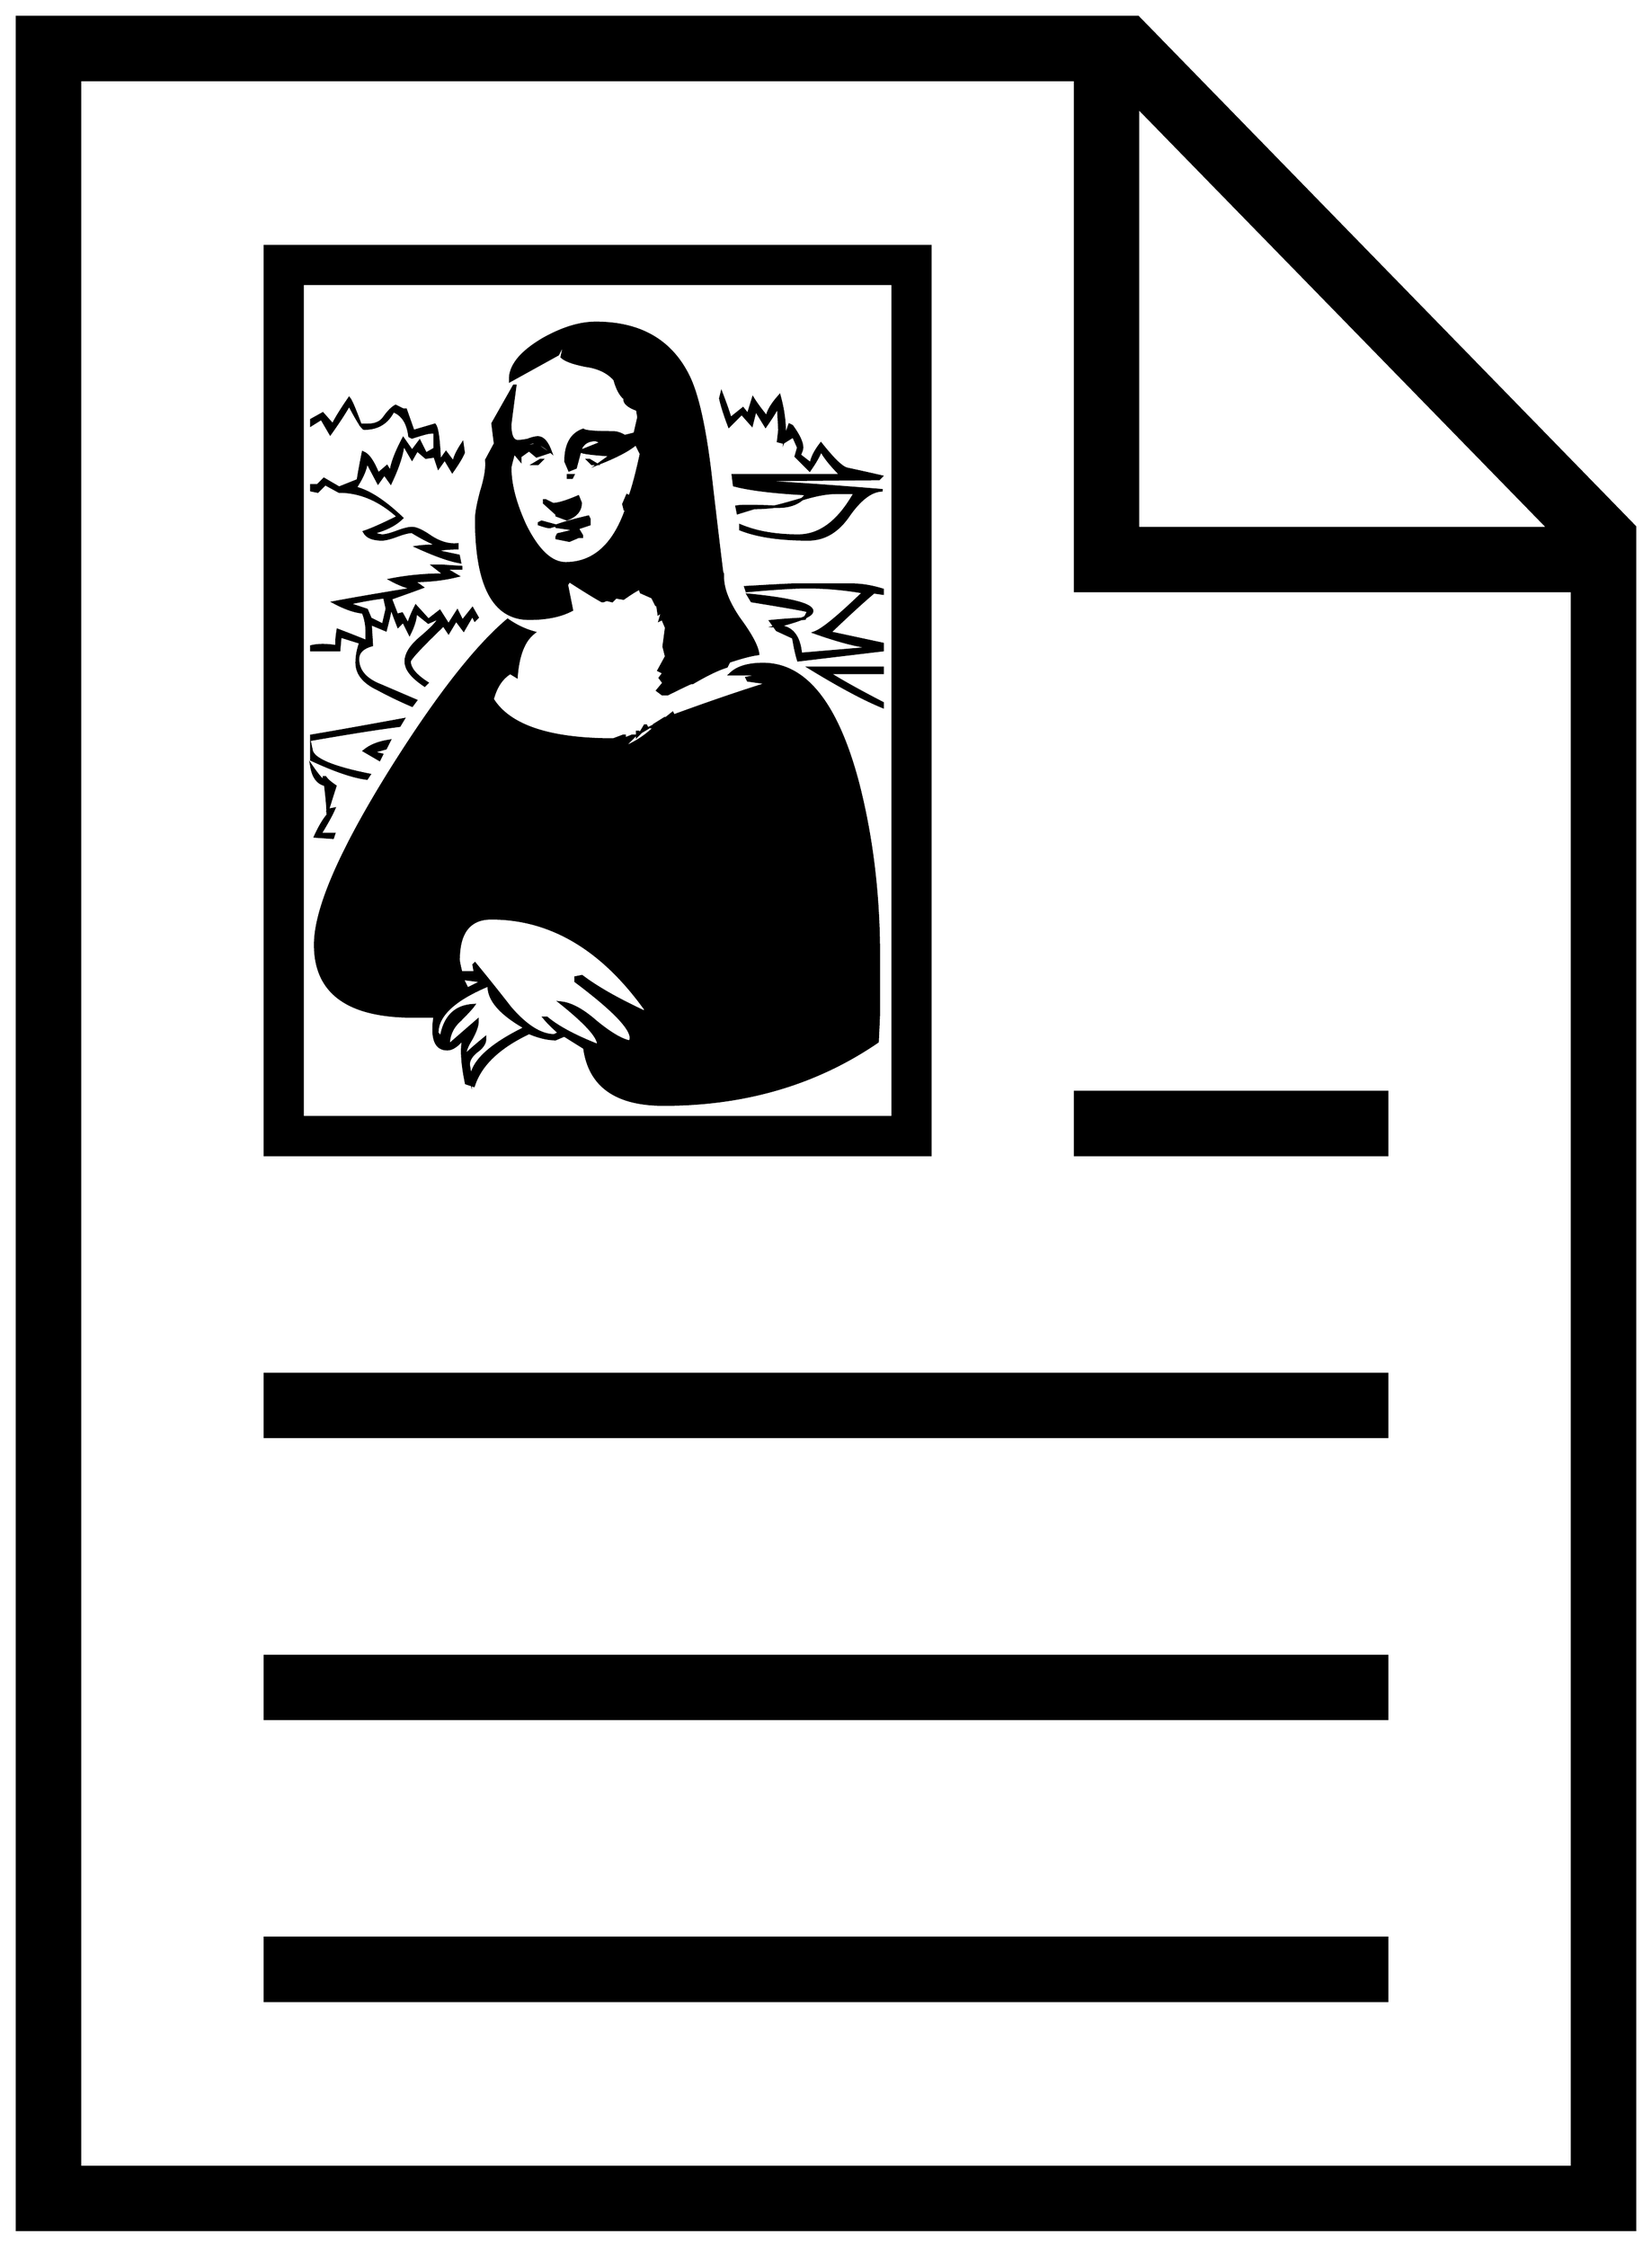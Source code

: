 


\begin{tikzpicture}[y=0.80pt, x=0.80pt, yscale=-1.0, xscale=1.0, inner sep=0pt, outer sep=0pt]
\begin{scope}[shift={(100.0,1779.0)},nonzero rule]
  \path[draw=.,fill=.,line width=1.600pt] (1458.0,224.0) --
    (172.0,224.0) -- (172.0,-1534.0) -- (1063.0,-1534.0) --
    (1458.0,-1129.0) -- (1458.0,224.0) -- cycle(1389.0,-1128.0)
    -- (1063.0,-1462.0) -- (1063.0,-1128.0) -- (1389.0,-1128.0)
    -- cycle(1408.0,174.0) -- (1408.0,-1078.0) --
    (1013.0,-1078.0) -- (1013.0,-1484.0) -- (222.0,-1484.0) --
    (222.0,174.0) -- (1408.0,174.0) -- cycle(1261.0,-630.0) --
    (1013.0,-630.0) -- (1013.0,-680.0) -- (1261.0,-680.0) --
    (1261.0,-630.0) -- cycle(898.0,-630.0) -- (369.0,-630.0) --
    (369.0,-1352.0) -- (898.0,-1352.0) -- (898.0,-630.0) --
    cycle(1261.0,-406.0) -- (369.0,-406.0) -- (369.0,-456.0) --
    (1261.0,-456.0) -- (1261.0,-406.0) -- cycle(1261.0,-182.0)
    -- (369.0,-182.0) -- (369.0,-232.0) -- (1261.0,-232.0) --
    (1261.0,-182.0) -- cycle(1261.0,42.0) -- (369.0,42.0) --
    (369.0,-8.0) -- (1261.0,-8.0) -- (1261.0,42.0) --
    cycle(868.0,-660.0) -- (868.0,-1322.0) -- (399.0,-1322.0) --
    (399.0,-660.0) -- (868.0,-660.0) -- cycle(860.0,-1158.0) ..
    controls (851.333,-1158.0) and (842.333,-1151.333) ..
    (833.0,-1138.0) .. controls (824.333,-1125.333) and
    (813.667,-1119.0) .. (801.0,-1119.0) .. controls
    (778.333,-1119.0) and (760.333,-1121.667) .. (747.0,-1127.0) --
    (747.0,-1130.0) .. controls (759.667,-1124.667) and
    (775.0,-1122.0) .. (793.0,-1122.0) .. controls
    (810.333,-1122.0) and (825.333,-1133.333) .. (838.0,-1156.0) --
    (823.0,-1156.0) .. controls (815.667,-1156.0) and
    (806.667,-1154.333) .. (796.0,-1151.0) .. controls
    (791.333,-1147.0) and (785.0,-1145.0) .. (777.0,-1145.0) --
    (774.0,-1145.0) .. controls (768.667,-1144.333) and
    (763.333,-1144.0) .. (758.0,-1144.0) -- (745.0,-1140.0) --
    (744.0,-1145.0) .. controls (746.667,-1145.667) and
    (756.667,-1145.667) .. (774.0,-1145.0) .. controls
    (777.333,-1145.667) and (784.667,-1147.667) .. (796.0,-1151.0) ..
    controls (796.667,-1151.667) and (798.0,-1153.0) ..
    (800.0,-1155.0) .. controls (774.0,-1156.333) and
    (754.667,-1158.667) .. (742.0,-1162.0) -- (741.0,-1170.0) --
    (827.0,-1170.0) .. controls (819.0,-1178.0) and
    (813.667,-1184.667) .. (811.0,-1190.0) .. controls
    (809.667,-1186.0) and (806.667,-1180.667) .. (802.0,-1174.0) --
    (791.0,-1185.0) -- (793.0,-1192.0) -- (789.0,-1201.0) --
    (781.0,-1196.0) -- (777.0,-1197.0) .. controls
    (777.667,-1203.0) and (778.0,-1206.0) .. (778.0,-1206.0) ..
    controls (778.0,-1206.0) and (777.667,-1212.333) ..
    (777.0,-1225.0) .. controls (775.0,-1221.0) and
    (771.667,-1215.667) .. (767.0,-1209.0) -- (759.0,-1222.0) --
    (756.0,-1210.0) -- (748.0,-1219.0) -- (738.0,-1209.0) ..
    controls (734.667,-1217.667) and (732.333,-1225.0) ..
    (731.0,-1231.0) -- (732.0,-1235.0) .. controls
    (735.333,-1226.333) and (737.667,-1219.667) .. (739.0,-1215.0) --
    (749.0,-1223.0) -- (753.0,-1218.0) -- (757.0,-1231.0) ..
    controls (759.0,-1227.667) and (762.667,-1222.667) ..
    (768.0,-1216.0) .. controls (768.667,-1220.667) and
    (772.0,-1226.333) .. (778.0,-1233.0) .. controls
    (781.333,-1221.0) and (782.667,-1209.667) .. (782.0,-1199.0) --
    (786.0,-1210.0) -- (788.0,-1209.0) .. controls
    (793.333,-1201.667) and (796.0,-1196.0) .. (796.0,-1192.0) ..
    controls (796.0,-1190.667) and (795.333,-1188.667) ..
    (794.0,-1186.0) -- (803.0,-1179.0) .. controls
    (803.667,-1183.667) and (806.333,-1189.0) .. (811.0,-1195.0) ..
    controls (821.0,-1182.333) and (828.0,-1175.667) ..
    (832.0,-1175.0) .. controls (841.333,-1173.0) and
    (850.333,-1171.0) .. (859.0,-1169.0) -- (857.0,-1167.0) --
    (744.0,-1166.0) .. controls (781.333,-1164.0) and
    (820.0,-1161.333) .. (860.0,-1158.0) -- cycle(860.0,-1031.0)
    -- (793.0,-1023.0) .. controls (791.667,-1027.0) and
    (790.333,-1033.0) .. (789.0,-1041.0) -- (776.0,-1047.0) --
    (771.0,-1054.0) .. controls (777.0,-1054.667) and
    (786.0,-1055.333) .. (798.0,-1056.0) -- (801.0,-1062.0) ..
    controls (799.667,-1062.667) and (784.667,-1065.333) ..
    (756.0,-1070.0) -- (753.0,-1075.0) .. controls
    (787.0,-1071.667) and (804.0,-1067.333) .. (804.0,-1062.0) ..
    controls (804.0,-1058.667) and (794.667,-1054.667) ..
    (776.0,-1050.0) .. controls (787.333,-1050.0) and
    (793.667,-1042.667) .. (795.0,-1028.0) -- (854.0,-1033.0) ..
    controls (842.667,-1033.667) and (826.667,-1037.667) ..
    (806.0,-1045.0) .. controls (812.0,-1047.0) and
    (825.0,-1057.667) .. (845.0,-1077.0) .. controls
    (829.667,-1079.667) and (814.667,-1081.0) .. (800.0,-1081.0) ..
    controls (790.0,-1081.0) and (774.0,-1080.0) ..
    (752.0,-1078.0) -- (751.0,-1081.0) .. controls
    (773.667,-1082.333) and (786.333,-1083.0) .. (789.0,-1083.0) --
    (836.0,-1083.0) .. controls (843.333,-1083.0) and
    (851.333,-1081.667) .. (860.0,-1079.0) -- (860.0,-1076.0) --
    (853.0,-1077.0) .. controls (845.0,-1070.333) and
    (833.333,-1059.667) .. (818.0,-1045.0) -- (860.0,-1036.0) --
    (860.0,-1031.0) -- cycle(860.0,-986.0) .. controls
    (845.333,-992.0) and (826.0,-1002.333) .. (802.0,-1017.0) --
    (860.0,-1017.0) -- (860.0,-1013.0) -- (817.0,-1013.0) ..
    controls (826.333,-1007.0) and (840.667,-999.0) ..
    (860.0,-989.0) -- (860.0,-986.0) -- cycle(632.0,-1179.0) --
    (629.0,-1179.0) -- (626.0,-1182.0) -- (627.0,-1182.0) --
    (632.0,-1179.0) -- cycle(761.0,-1028.0) .. controls
    (755.667,-1027.333) and (748.0,-1025.333) .. (738.0,-1022.0) --
    (736.0,-1018.0) .. controls (729.333,-1016.0) and
    (720.333,-1011.667) .. (709.0,-1005.0) -- (708.0,-1005.0) ..
    controls (707.333,-1005.0) and (701.0,-1002.0) ..
    (689.0,-996.0) -- (685.0,-996.0) -- (681.0,-999.0) --
    (686.0,-1005.0) -- (683.0,-1009.0) -- (686.0,-1013.0) --
    (682.0,-1015.0) -- (688.0,-1026.0) -- (686.0,-1034.0) --
    (688.0,-1049.0) -- (685.0,-1056.0) -- (683.0,-1055.0) --
    (685.0,-1062.0) -- (682.0,-1060.0) -- (681.0,-1067.0) --
    (680.0,-1067.0) -- (677.0,-1073.0) -- (668.0,-1077.0) --
    (667.0,-1080.0) .. controls (665.0,-1079.333) and
    (660.667,-1076.667) .. (654.0,-1072.0) -- (648.0,-1073.0) --
    (645.0,-1070.0) -- (641.0,-1071.0) .. controls
    (640.333,-1071.0) and (639.333,-1070.667) .. (638.0,-1070.0) --
    (637.0,-1070.0) .. controls (631.0,-1073.333) and
    (622.333,-1078.667) .. (611.0,-1086.0) -- (609.0,-1083.0) --
    (613.0,-1063.0) .. controls (604.333,-1058.333) and
    (593.0,-1056.0) .. (579.0,-1056.0) .. controls
    (551.0,-1056.0) and (537.0,-1082.333) .. (537.0,-1135.0) ..
    controls (537.0,-1139.667) and (538.333,-1147.0) ..
    (541.0,-1157.0) .. controls (544.333,-1167.667) and
    (545.667,-1176.0) .. (545.0,-1182.0) -- (552.0,-1195.0) --
    (550.0,-1211.0) -- (567.0,-1241.0) -- (568.0,-1241.0) ..
    controls (565.333,-1221.0) and (564.0,-1210.667) ..
    (564.0,-1210.0) .. controls (564.0,-1201.333) and
    (566.0,-1197.0) .. (570.0,-1197.0) .. controls
    (572.0,-1197.0) and (574.667,-1197.333) .. (578.0,-1198.0) ..
    controls (581.333,-1199.333) and (584.0,-1200.0) ..
    (586.0,-1200.0) .. controls (590.0,-1200.0) and
    (593.333,-1196.333) .. (596.0,-1189.0) .. controls
    (590.667,-1193.667) and (586.0,-1196.0) .. (582.0,-1196.0) ..
    controls (581.333,-1196.0) and (579.667,-1195.667) ..
    (577.0,-1195.0) -- (576.0,-1193.0) -- (585.0,-1194.0) --
    (594.0,-1188.0) -- (585.0,-1185.0) -- (579.0,-1190.0) --
    (572.0,-1185.0) -- (572.0,-1182.0) -- (567.0,-1188.0) ..
    controls (565.0,-1180.667) and (564.0,-1176.667) ..
    (564.0,-1176.0) .. controls (564.0,-1162.667) and
    (568.0,-1147.333) .. (576.0,-1130.0) .. controls
    (586.0,-1110.0) and (596.667,-1100.0) .. (608.0,-1100.0) ..
    controls (630.0,-1100.0) and (646.0,-1114.0) ..
    (656.0,-1142.0) -- (657.0,-1143.0) -- (655.0,-1143.0) --
    (654.0,-1147.0) -- (657.0,-1154.0) -- (659.0,-1153.0) ..
    controls (661.667,-1160.333) and (664.667,-1171.667) ..
    (668.0,-1187.0) -- (664.0,-1195.0) .. controls
    (658.667,-1190.333) and (649.333,-1185.333) .. (636.0,-1180.0) --
    (643.0,-1185.0) -- (642.0,-1186.0) .. controls
    (623.333,-1187.333) and (616.667,-1188.667) .. (622.0,-1190.0) ..
    controls (625.333,-1191.333) and (630.333,-1193.333) ..
    (637.0,-1196.0) -- (632.0,-1198.0) .. controls
    (626.0,-1198.0) and (622.0,-1195.667) .. (620.0,-1191.0) ..
    controls (617.333,-1181.0) and (616.0,-1176.0) ..
    (616.0,-1176.0) -- (611.0,-1174.0) -- (608.0,-1181.0) ..
    controls (608.0,-1194.333) and (612.667,-1202.667) ..
    (622.0,-1206.0) .. controls (623.333,-1204.667) and
    (631.333,-1204.0) .. (646.0,-1204.0) .. controls
    (648.667,-1204.0) and (651.667,-1203.0) .. (655.0,-1201.0) --
    (663.0,-1203.0) -- (666.0,-1216.0) -- (665.0,-1222.0) ..
    controls (657.667,-1224.667) and (654.333,-1227.667) ..
    (655.0,-1231.0) .. controls (651.667,-1233.667) and
    (649.0,-1238.667) .. (647.0,-1246.0) .. controls
    (641.667,-1252.0) and (634.0,-1255.667) .. (624.0,-1257.0) ..
    controls (614.0,-1259.0) and (607.667,-1261.333) ..
    (605.0,-1264.0) -- (608.0,-1278.0) -- (602.0,-1266.0) --
    (564.0,-1245.0) .. controls (563.333,-1256.333) and
    (572.0,-1267.333) .. (590.0,-1278.0) .. controls
    (605.333,-1286.667) and (619.333,-1291.0) .. (632.0,-1291.0) ..
    controls (666.667,-1291.0) and (691.0,-1277.333) ..
    (705.0,-1250.0) .. controls (713.0,-1234.667) and
    (719.333,-1205.667) .. (724.0,-1163.0) .. controls
    (730.0,-1111.667) and (733.0,-1087.0) .. (733.0,-1089.0) ..
    controls (733.0,-1079.667) and (737.333,-1068.667) ..
    (746.0,-1056.0) .. controls (755.333,-1043.333) and
    (760.333,-1034.0) .. (761.0,-1028.0) -- cycle(614.0,-1170.0)
    -- (613.0,-1168.0) -- (610.0,-1168.0) -- (610.0,-1170.0) --
    (614.0,-1170.0) -- cycle(589.0,-1182.0) -- (586.0,-1179.0)
    -- (583.0,-1179.0) -- (588.0,-1182.0) -- (589.0,-1182.0) --
    cycle(620.0,-1148.0) .. controls (620.0,-1142.0) and
    (616.333,-1137.667) .. (609.0,-1135.0) -- (601.0,-1138.0) --
    (601.0,-1139.0) -- (591.0,-1148.0) -- (591.0,-1150.0) --
    (592.0,-1150.0) -- (598.0,-1147.0) .. controls
    (602.0,-1147.0) and (608.667,-1149.0) .. (618.0,-1153.0) --
    (620.0,-1148.0) -- cycle(627.0,-1131.0) -- (615.0,-1127.0)
    -- (601.0,-1129.0) -- (601.0,-1130.0) .. controls
    (606.333,-1132.0) and (614.667,-1134.333) .. (626.0,-1137.0) --
    (627.0,-1135.0) -- (627.0,-1131.0) -- cycle(621.0,-1121.0)
    -- (618.0,-1121.0) -- (611.0,-1118.0) -- (601.0,-1120.0) --
    (601.0,-1121.0) -- (602.0,-1123.0) .. controls
    (605.333,-1123.667) and (610.667,-1125.0) .. (618.0,-1127.0) --
    (621.0,-1122.0) -- (621.0,-1121.0) -- cycle(600.0,-1130.0)
    .. controls (599.333,-1130.0) and (598.0,-1129.667) ..
    (596.0,-1129.0) -- (594.0,-1129.0) .. controls
    (593.333,-1129.0) and (591.0,-1129.667) .. (587.0,-1131.0) --
    (587.0,-1132.0) -- (589.0,-1133.0) -- (600.0,-1130.0) --
    cycle(678.0,-970.0) -- (676.0,-970.0) -- (678.0,-971.0) --
    (678.0,-970.0) -- cycle(673.0,-969.0) -- (668.0,-966.0) --
    (671.0,-971.0) -- (672.0,-971.0) -- (673.0,-969.0) --
    cycle(527.0,-1188.0) .. controls (525.667,-1184.667) and
    (522.667,-1179.667) .. (518.0,-1173.0) -- (512.0,-1183.0) --
    (507.0,-1176.0) -- (504.0,-1185.0) -- (497.0,-1184.0) --
    (490.0,-1190.0) -- (486.0,-1183.0) -- (479.0,-1195.0) ..
    controls (478.333,-1187.0) and (475.0,-1176.667) ..
    (469.0,-1164.0) -- (464.0,-1171.0) -- (459.0,-1164.0) --
    (450.0,-1181.0) .. controls (449.333,-1175.0) and
    (446.333,-1168.0) .. (441.0,-1160.0) .. controls
    (451.667,-1157.333) and (464.0,-1149.333) .. (478.0,-1136.0) ..
    controls (472.667,-1130.667) and (464.667,-1126.667) ..
    (454.0,-1124.0) .. controls (456.0,-1123.333) and
    (458.667,-1122.667) .. (462.0,-1122.0) .. controls
    (464.667,-1122.0) and (468.667,-1123.0) .. (474.0,-1125.0) ..
    controls (479.333,-1127.0) and (483.333,-1128.0) ..
    (486.0,-1128.0) .. controls (489.333,-1128.0) and
    (494.333,-1125.667) .. (501.0,-1121.0) .. controls
    (508.333,-1116.333) and (515.333,-1114.333) .. (522.0,-1115.0) --
    (522.0,-1112.0) .. controls (514.667,-1112.0) and
    (508.667,-1111.333) .. (504.0,-1110.0) -- (523.0,-1106.0) --
    (524.0,-1101.0) .. controls (516.0,-1102.333) and
    (504.667,-1106.333) .. (490.0,-1113.0) .. controls
    (494.0,-1113.667) and (500.0,-1114.0) .. (508.0,-1114.0) ..
    controls (502.0,-1116.0) and (494.667,-1119.667) ..
    (486.0,-1125.0) .. controls (483.333,-1125.0) and
    (479.333,-1124.0) .. (474.0,-1122.0) .. controls
    (468.667,-1120.0) and (464.667,-1119.0) .. (462.0,-1119.0) ..
    controls (454.667,-1119.0) and (450.0,-1121.0) ..
    (448.0,-1125.0) .. controls (454.0,-1127.0) and
    (463.0,-1131.0) .. (475.0,-1137.0) .. controls
    (460.333,-1150.333) and (444.667,-1157.0) .. (428.0,-1157.0) --
    (417.0,-1163.0) -- (411.0,-1157.0) -- (406.0,-1158.0) --
    (406.0,-1162.0) -- (411.0,-1162.0) -- (416.0,-1167.0) --
    (428.0,-1160.0) -- (443.0,-1166.0) .. controls
    (443.667,-1170.667) and (445.0,-1178.0) .. (447.0,-1188.0) ..
    controls (451.0,-1186.667) and (455.0,-1181.0) ..
    (459.0,-1171.0) -- (466.0,-1177.0) -- (469.0,-1172.0) ..
    controls (469.667,-1178.667) and (473.0,-1187.667) ..
    (479.0,-1199.0) -- (486.0,-1189.0) -- (492.0,-1197.0) --
    (497.0,-1187.0) -- (504.0,-1191.0) -- (504.0,-1204.0) --
    (501.0,-1204.0) .. controls (499.0,-1204.0) and
    (494.0,-1202.667) .. (486.0,-1200.0) -- (484.0,-1201.0) ..
    controls (482.667,-1211.667) and (478.333,-1218.333) ..
    (471.0,-1221.0) .. controls (466.333,-1211.667) and
    (458.667,-1207.0) .. (448.0,-1207.0) .. controls
    (446.667,-1207.0) and (442.667,-1213.333) .. (436.0,-1226.0) ..
    controls (432.667,-1220.0) and (427.667,-1212.333) ..
    (421.0,-1203.0) -- (414.0,-1215.0) -- (406.0,-1210.0) --
    (406.0,-1214.0) -- (415.0,-1219.0) -- (423.0,-1210.0) ..
    controls (425.667,-1215.333) and (430.0,-1222.333) ..
    (436.0,-1231.0) .. controls (437.333,-1229.667) and
    (440.333,-1222.667) .. (445.0,-1210.0) -- (451.0,-1210.0) ..
    controls (457.0,-1210.0) and (461.333,-1212.0) ..
    (464.0,-1216.0) .. controls (467.333,-1220.667) and
    (470.333,-1223.667) .. (473.0,-1225.0) -- (479.0,-1222.0) --
    (481.0,-1222.0) -- (487.0,-1205.0) -- (504.0,-1210.0) ..
    controls (506.0,-1208.0) and (507.333,-1198.333) ..
    (508.0,-1181.0) -- (513.0,-1188.0) -- (519.0,-1180.0) ..
    controls (519.667,-1184.0) and (522.0,-1189.0) ..
    (526.0,-1195.0) -- (527.0,-1188.0) -- cycle(667.0,-965.0) --
    (665.0,-963.0) -- (665.0,-966.0) -- (666.0,-966.0) --
    (667.0,-965.0) -- cycle(538.0,-1057.0) -- (536.0,-1055.0) --
    (534.0,-1059.0) -- (527.0,-1047.0) -- (521.0,-1055.0) --
    (515.0,-1045.0) -- (511.0,-1051.0) .. controls
    (493.0,-1033.667) and (484.0,-1024.0) .. (484.0,-1022.0) ..
    controls (484.0,-1016.667) and (488.667,-1011.0) ..
    (498.0,-1005.0) -- (496.0,-1003.0) .. controls
    (486.0,-1009.667) and (481.0,-1016.0) .. (481.0,-1022.0) ..
    controls (481.0,-1028.0) and (485.0,-1034.333) ..
    (493.0,-1041.0) .. controls (501.667,-1048.333) and
    (506.667,-1053.667) .. (508.0,-1057.0) -- (499.0,-1053.0) --
    (489.0,-1061.0) .. controls (489.0,-1056.333) and
    (487.333,-1050.667) .. (484.0,-1044.0) -- (479.0,-1054.0) --
    (475.0,-1050.0) .. controls (473.667,-1053.333) and
    (471.667,-1058.667) .. (469.0,-1066.0) .. controls
    (469.0,-1063.333) and (467.667,-1057.0) .. (465.0,-1047.0) --
    (453.0,-1052.0) -- (454.0,-1035.0) .. controls
    (446.667,-1033.0) and (443.0,-1029.333) .. (443.0,-1024.0) ..
    controls (443.0,-1014.667) and (449.0,-1007.667) ..
    (461.0,-1003.0) .. controls (470.333,-999.0) and
    (479.667,-995.0) .. (489.0,-991.0) -- (486.0,-987.0) ..
    controls (476.667,-991.0) and (467.667,-995.333) ..
    (459.0,-1000.0) .. controls (447.667,-1005.333) and
    (442.0,-1012.333) .. (442.0,-1021.0) .. controls
    (442.0,-1026.333) and (443.0,-1031.667) .. (445.0,-1037.0) --
    (429.0,-1042.0) -- (428.0,-1031.0) -- (406.0,-1031.0) --
    (406.0,-1034.0) .. controls (411.333,-1035.333) and
    (418.0,-1035.333) .. (426.0,-1034.0) -- (426.0,-1038.0) ..
    controls (426.0,-1040.0) and (426.333,-1043.0) ..
    (427.0,-1047.0) .. controls (432.333,-1045.0) and
    (440.0,-1042.0) .. (450.0,-1038.0) -- (450.0,-1045.0) ..
    controls (450.0,-1051.0) and (449.0,-1056.333) ..
    (447.0,-1061.0) .. controls (440.333,-1061.667) and
    (432.667,-1064.333) .. (424.0,-1069.0) .. controls
    (438.0,-1071.667) and (459.333,-1075.333) .. (488.0,-1080.0) ..
    controls (482.667,-1080.667) and (476.333,-1083.0) ..
    (469.0,-1087.0) .. controls (482.333,-1089.667) and
    (496.667,-1091.0) .. (512.0,-1091.0) -- (503.0,-1098.0) --
    (510.0,-1098.0) .. controls (510.0,-1098.0) and
    (515.0,-1097.667) .. (525.0,-1097.0) -- (525.0,-1096.0) --
    (512.0,-1096.0) -- (522.0,-1090.0) .. controls
    (511.333,-1087.333) and (499.667,-1086.0) .. (487.0,-1086.0) --
    (494.0,-1081.0) .. controls (488.667,-1079.0) and
    (480.333,-1076.0) .. (469.0,-1072.0) -- (474.0,-1059.0) --
    (478.0,-1060.0) -- (483.0,-1051.0) .. controls
    (483.667,-1054.333) and (485.667,-1059.333) .. (489.0,-1066.0) --
    (499.0,-1055.0) -- (508.0,-1062.0) -- (515.0,-1051.0) --
    (522.0,-1062.0) -- (526.0,-1054.0) -- (534.0,-1064.0) --
    (538.0,-1057.0) -- cycle(857.0,-742.0) .. controls
    (857.0,-742.0) and (856.667,-734.667) .. (856.0,-720.0) ..
    controls (807.333,-686.667) and (750.667,-670.0) .. (686.0,-670.0)
    .. controls (648.0,-670.0) and (627.0,-685.0) ..
    (623.0,-715.0) -- (607.0,-725.0) -- (600.0,-722.0) ..
    controls (594.0,-722.0) and (587.0,-723.667) .. (579.0,-727.0)
    .. controls (555.0,-715.667) and (540.333,-701.667) ..
    (535.0,-685.0) -- (529.0,-687.0) .. controls (525.667,-703.0)
    and (525.0,-715.0) .. (527.0,-723.0) .. controls
    (522.333,-717.0) and (518.0,-714.0) .. (514.0,-714.0) ..
    controls (504.667,-714.0) and (501.333,-722.667) .. (504.0,-740.0)
    -- (487.0,-740.0) .. controls (435.0,-740.0) and
    (409.0,-759.0) .. (409.0,-797.0) .. controls (409.0,-825.0)
    and (428.667,-870.667) .. (468.0,-934.0) .. controls
    (504.667,-992.667) and (536.0,-1033.0) .. (562.0,-1055.0) ..
    controls (568.667,-1050.333) and (575.667,-1047.0) ..
    (583.0,-1045.0) .. controls (575.0,-1039.0) and
    (570.333,-1027.333) .. (569.0,-1010.0) -- (564.0,-1013.0) ..
    controls (557.333,-1009.0) and (552.667,-1002.0) ..
    (550.0,-992.0) .. controls (563.333,-970.667) and (595.333,-960.0)
    .. (646.0,-960.0) -- (654.0,-963.0) -- (655.0,-963.0) ..
    controls (655.0,-962.333) and (655.0,-961.667) .. (655.0,-961.0)
    -- (656.0,-961.0) -- (661.0,-963.0) -- (663.0,-963.0) --
    (653.0,-953.0) .. controls (664.333,-957.667) and (673.333,-963.667)
    .. (680.0,-971.0) -- (679.0,-972.0) -- (687.0,-977.0) --
    (688.0,-977.0) -- (693.0,-981.0) -- (694.0,-979.0) ..
    controls (721.333,-989.0) and (745.667,-997.333) ..
    (767.0,-1004.0) -- (767.0,-1005.0) -- (753.0,-1007.0) --
    (752.0,-1009.0) -- (767.0,-1012.0) .. controls
    (766.333,-1012.0) and (757.0,-1012.0) .. (739.0,-1012.0) ..
    controls (744.333,-1017.333) and (753.0,-1020.0) ..
    (765.0,-1020.0) .. controls (798.333,-1020.0) and
    (823.333,-989.0) .. (840.0,-927.0) .. controls (851.333,-883.667)
    and (857.0,-837.333) .. (857.0,-788.0) -- (857.0,-742.0) --
    cycle(479.0,-976.0) -- (476.0,-971.0) .. controls
    (460.0,-969.0) and (436.667,-965.333) .. (406.0,-960.0) --
    (406.0,-963.0) .. controls (422.0,-965.667) and (446.333,-970.0)
    .. (479.0,-976.0) -- cycle(468.0,-959.0) -- (465.0,-953.0)
    -- (454.0,-950.0) -- (462.0,-948.0) -- (460.0,-944.0) --
    (448.0,-951.0) .. controls (452.667,-955.0) and (459.333,-957.667)
    .. (468.0,-959.0) -- cycle(452.0,-932.0) -- (450.0,-929.0)
    .. controls (439.333,-930.333) and (424.667,-935.333) ..
    (406.0,-944.0) -- (406.0,-952.0) .. controls (406.667,-944.667)
    and (422.0,-938.0) .. (452.0,-932.0) -- cycle(425.0,-923.0)
    .. controls (423.667,-919.0) and (421.667,-912.667) ..
    (419.0,-904.0) -- (424.0,-905.0) .. controls (422.0,-900.333)
    and (418.333,-893.667) .. (413.0,-885.0) -- (424.0,-885.0) --
    (423.0,-882.0) -- (409.0,-883.0) .. controls (412.333,-890.333)
    and (415.667,-896.0) .. (419.0,-900.0) .. controls
    (419.0,-905.333) and (418.333,-913.333) .. (417.0,-924.0) ..
    controls (411.0,-925.333) and (407.333,-930.333) .. (406.0,-939.0)
    .. controls (413.333,-928.333) and (416.667,-925.333) ..
    (416.0,-930.0) -- (417.0,-930.0) .. controls (418.333,-928.0)
    and (421.0,-925.667) .. (425.0,-923.0) -- cycle(466.0,-1064.0)
    -- (464.0,-1073.0) .. controls (457.333,-1072.333) and
    (447.667,-1070.667) .. (435.0,-1068.0) -- (450.0,-1063.0) --
    (453.0,-1056.0) -- (463.0,-1051.0) -- (466.0,-1064.0) --
    cycle(672.0,-745.0) .. controls (637.333,-793.667) and
    (596.333,-818.0) .. (549.0,-818.0) .. controls (531.667,-818.0)
    and (523.0,-807.0) .. (523.0,-785.0) .. controls
    (523.0,-783.667) and (523.667,-780.333) .. (525.0,-775.0) --
    (536.0,-775.0) -- (535.0,-781.0) -- (536.0,-782.0) ..
    controls (545.333,-770.667) and (554.667,-759.0) .. (564.0,-747.0)
    .. controls (576.667,-732.333) and (588.333,-725.0) ..
    (599.0,-725.0) -- (603.0,-727.0) .. controls (597.667,-731.667)
    and (593.667,-735.667) .. (591.0,-739.0) -- (593.0,-739.0) ..
    controls (601.667,-731.667) and (615.333,-724.333) .. (634.0,-717.0)
    -- (634.0,-718.0) .. controls (634.0,-724.0) and
    (624.0,-735.0) .. (604.0,-751.0) .. controls (612.0,-750.333)
    and (621.333,-745.333) .. (632.0,-736.0) .. controls
    (643.333,-726.667) and (652.333,-721.333) .. (659.0,-720.0) ..
    controls (659.667,-720.667) and (660.0,-721.667) .. (660.0,-723.0)
    .. controls (660.0,-731.0) and (645.333,-746.0) ..
    (616.0,-768.0) -- (616.0,-771.0) -- (621.0,-772.0) ..
    controls (632.333,-763.333) and (648.667,-754.0) .. (670.0,-744.0)
    -- (672.0,-745.0) -- cycle(542.0,-768.0) -- (526.0,-770.0)
    -- (530.0,-762.0) -- (542.0,-768.0) -- cycle(576.0,-731.0)
    .. controls (556.0,-742.333) and (546.333,-753.667) ..
    (547.0,-765.0) .. controls (519.667,-753.667) and (506.0,-741.0)
    .. (506.0,-727.0) -- (509.0,-723.0) .. controls
    (511.667,-739.667) and (520.333,-748.333) .. (535.0,-749.0) ..
    controls (533.667,-747.0) and (530.0,-743.0) .. (524.0,-737.0)
    .. controls (518.0,-731.667) and (515.0,-725.0) ..
    (515.0,-717.0) .. controls (520.333,-721.667) and (528.0,-728.333)
    .. (538.0,-737.0) -- (538.0,-736.0) .. controls
    (538.0,-732.667) and (536.333,-728.0) .. (533.0,-722.0) ..
    controls (529.667,-716.667) and (528.0,-712.333) .. (528.0,-709.0)
    .. controls (531.333,-712.333) and (536.667,-717.0) ..
    (544.0,-723.0) -- (544.0,-722.0) .. controls (544.0,-718.667)
    and (541.667,-715.333) .. (537.0,-712.0) .. controls
    (533.0,-708.667) and (531.0,-705.333) .. (531.0,-702.0) ..
    controls (531.0,-701.333) and (531.667,-697.333) .. (533.0,-690.0)
    .. controls (533.0,-703.333) and (547.333,-717.0) ..
    (576.0,-731.0) -- cycle;
\end{scope}

\end{tikzpicture}


